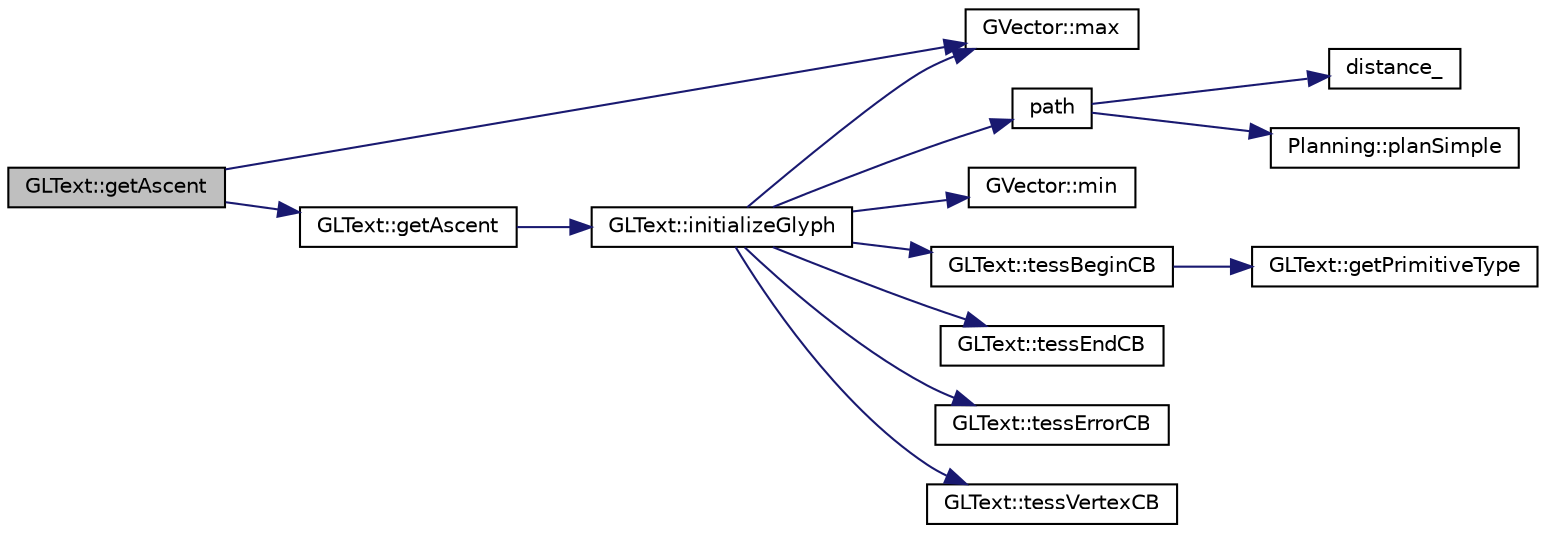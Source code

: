 digraph "GLText::getAscent"
{
 // INTERACTIVE_SVG=YES
  edge [fontname="Helvetica",fontsize="10",labelfontname="Helvetica",labelfontsize="10"];
  node [fontname="Helvetica",fontsize="10",shape=record];
  rankdir="LR";
  Node1 [label="GLText::getAscent",height=0.2,width=0.4,color="black", fillcolor="grey75", style="filled", fontcolor="black"];
  Node1 -> Node2 [color="midnightblue",fontsize="10",style="solid",fontname="Helvetica"];
  Node2 [label="GLText::getAscent",height=0.2,width=0.4,color="black", fillcolor="white", style="filled",URL="$d2/d12/class_g_l_text.html#acf9ef04574dc1ccb3de766ac058b188e"];
  Node2 -> Node3 [color="midnightblue",fontsize="10",style="solid",fontname="Helvetica"];
  Node3 [label="GLText::initializeGlyph",height=0.2,width=0.4,color="black", fillcolor="white", style="filled",URL="$d2/d12/class_g_l_text.html#aa79fd465d627cd52077657d4a0f886ba"];
  Node3 -> Node4 [color="midnightblue",fontsize="10",style="solid",fontname="Helvetica"];
  Node4 [label="path",height=0.2,width=0.4,color="black", fillcolor="white", style="filled",URL="$dd/d8b/listener_8cpp.html#ac7e332386e86e341c48b409c2cbe8e1c"];
  Node4 -> Node5 [color="midnightblue",fontsize="10",style="solid",fontname="Helvetica"];
  Node5 [label="distance_",height=0.2,width=0.4,color="black", fillcolor="white", style="filled",URL="$dd/d8b/listener_8cpp.html#ad8ebde7f19a05b1932e031188de5fd24"];
  Node4 -> Node6 [color="midnightblue",fontsize="10",style="solid",fontname="Helvetica"];
  Node6 [label="Planning::planSimple",height=0.2,width=0.4,color="black", fillcolor="white", style="filled",URL="$d9/db5/class_planning.html#a744d359a25387ab5e94cfa12e302ac8e",tooltip="Set Dimensions for ompl space. "];
  Node3 -> Node7 [color="midnightblue",fontsize="10",style="solid",fontname="Helvetica"];
  Node7 [label="GVector::min",height=0.2,width=0.4,color="black", fillcolor="white", style="filled",URL="$d5/da9/namespace_g_vector.html#a79b77964e0a1ea74cc1ca2048991fb73"];
  Node3 -> Node8 [color="midnightblue",fontsize="10",style="solid",fontname="Helvetica"];
  Node8 [label="GVector::max",height=0.2,width=0.4,color="black", fillcolor="white", style="filled",URL="$d5/da9/namespace_g_vector.html#a1223529a5f19606fa1f0bb39404a9ec3"];
  Node3 -> Node9 [color="midnightblue",fontsize="10",style="solid",fontname="Helvetica"];
  Node9 [label="GLText::tessBeginCB",height=0.2,width=0.4,color="black", fillcolor="white", style="filled",URL="$d2/d12/class_g_l_text.html#a643f3ca936c2fc9502ddb8aa169324e3"];
  Node9 -> Node10 [color="midnightblue",fontsize="10",style="solid",fontname="Helvetica"];
  Node10 [label="GLText::getPrimitiveType",height=0.2,width=0.4,color="black", fillcolor="white", style="filled",URL="$d2/d12/class_g_l_text.html#afd6fb3661ea765251aaf138b56a86249"];
  Node3 -> Node11 [color="midnightblue",fontsize="10",style="solid",fontname="Helvetica"];
  Node11 [label="GLText::tessEndCB",height=0.2,width=0.4,color="black", fillcolor="white", style="filled",URL="$d2/d12/class_g_l_text.html#ac7d158d65027e98cf8e9caa2a15b662f"];
  Node3 -> Node12 [color="midnightblue",fontsize="10",style="solid",fontname="Helvetica"];
  Node12 [label="GLText::tessErrorCB",height=0.2,width=0.4,color="black", fillcolor="white", style="filled",URL="$d2/d12/class_g_l_text.html#a126707a26eaa3ee06e89c33172d944a0"];
  Node3 -> Node13 [color="midnightblue",fontsize="10",style="solid",fontname="Helvetica"];
  Node13 [label="GLText::tessVertexCB",height=0.2,width=0.4,color="black", fillcolor="white", style="filled",URL="$d2/d12/class_g_l_text.html#ad6841ce80664c17ba2d031f05c01461a"];
  Node1 -> Node8 [color="midnightblue",fontsize="10",style="solid",fontname="Helvetica"];
}
